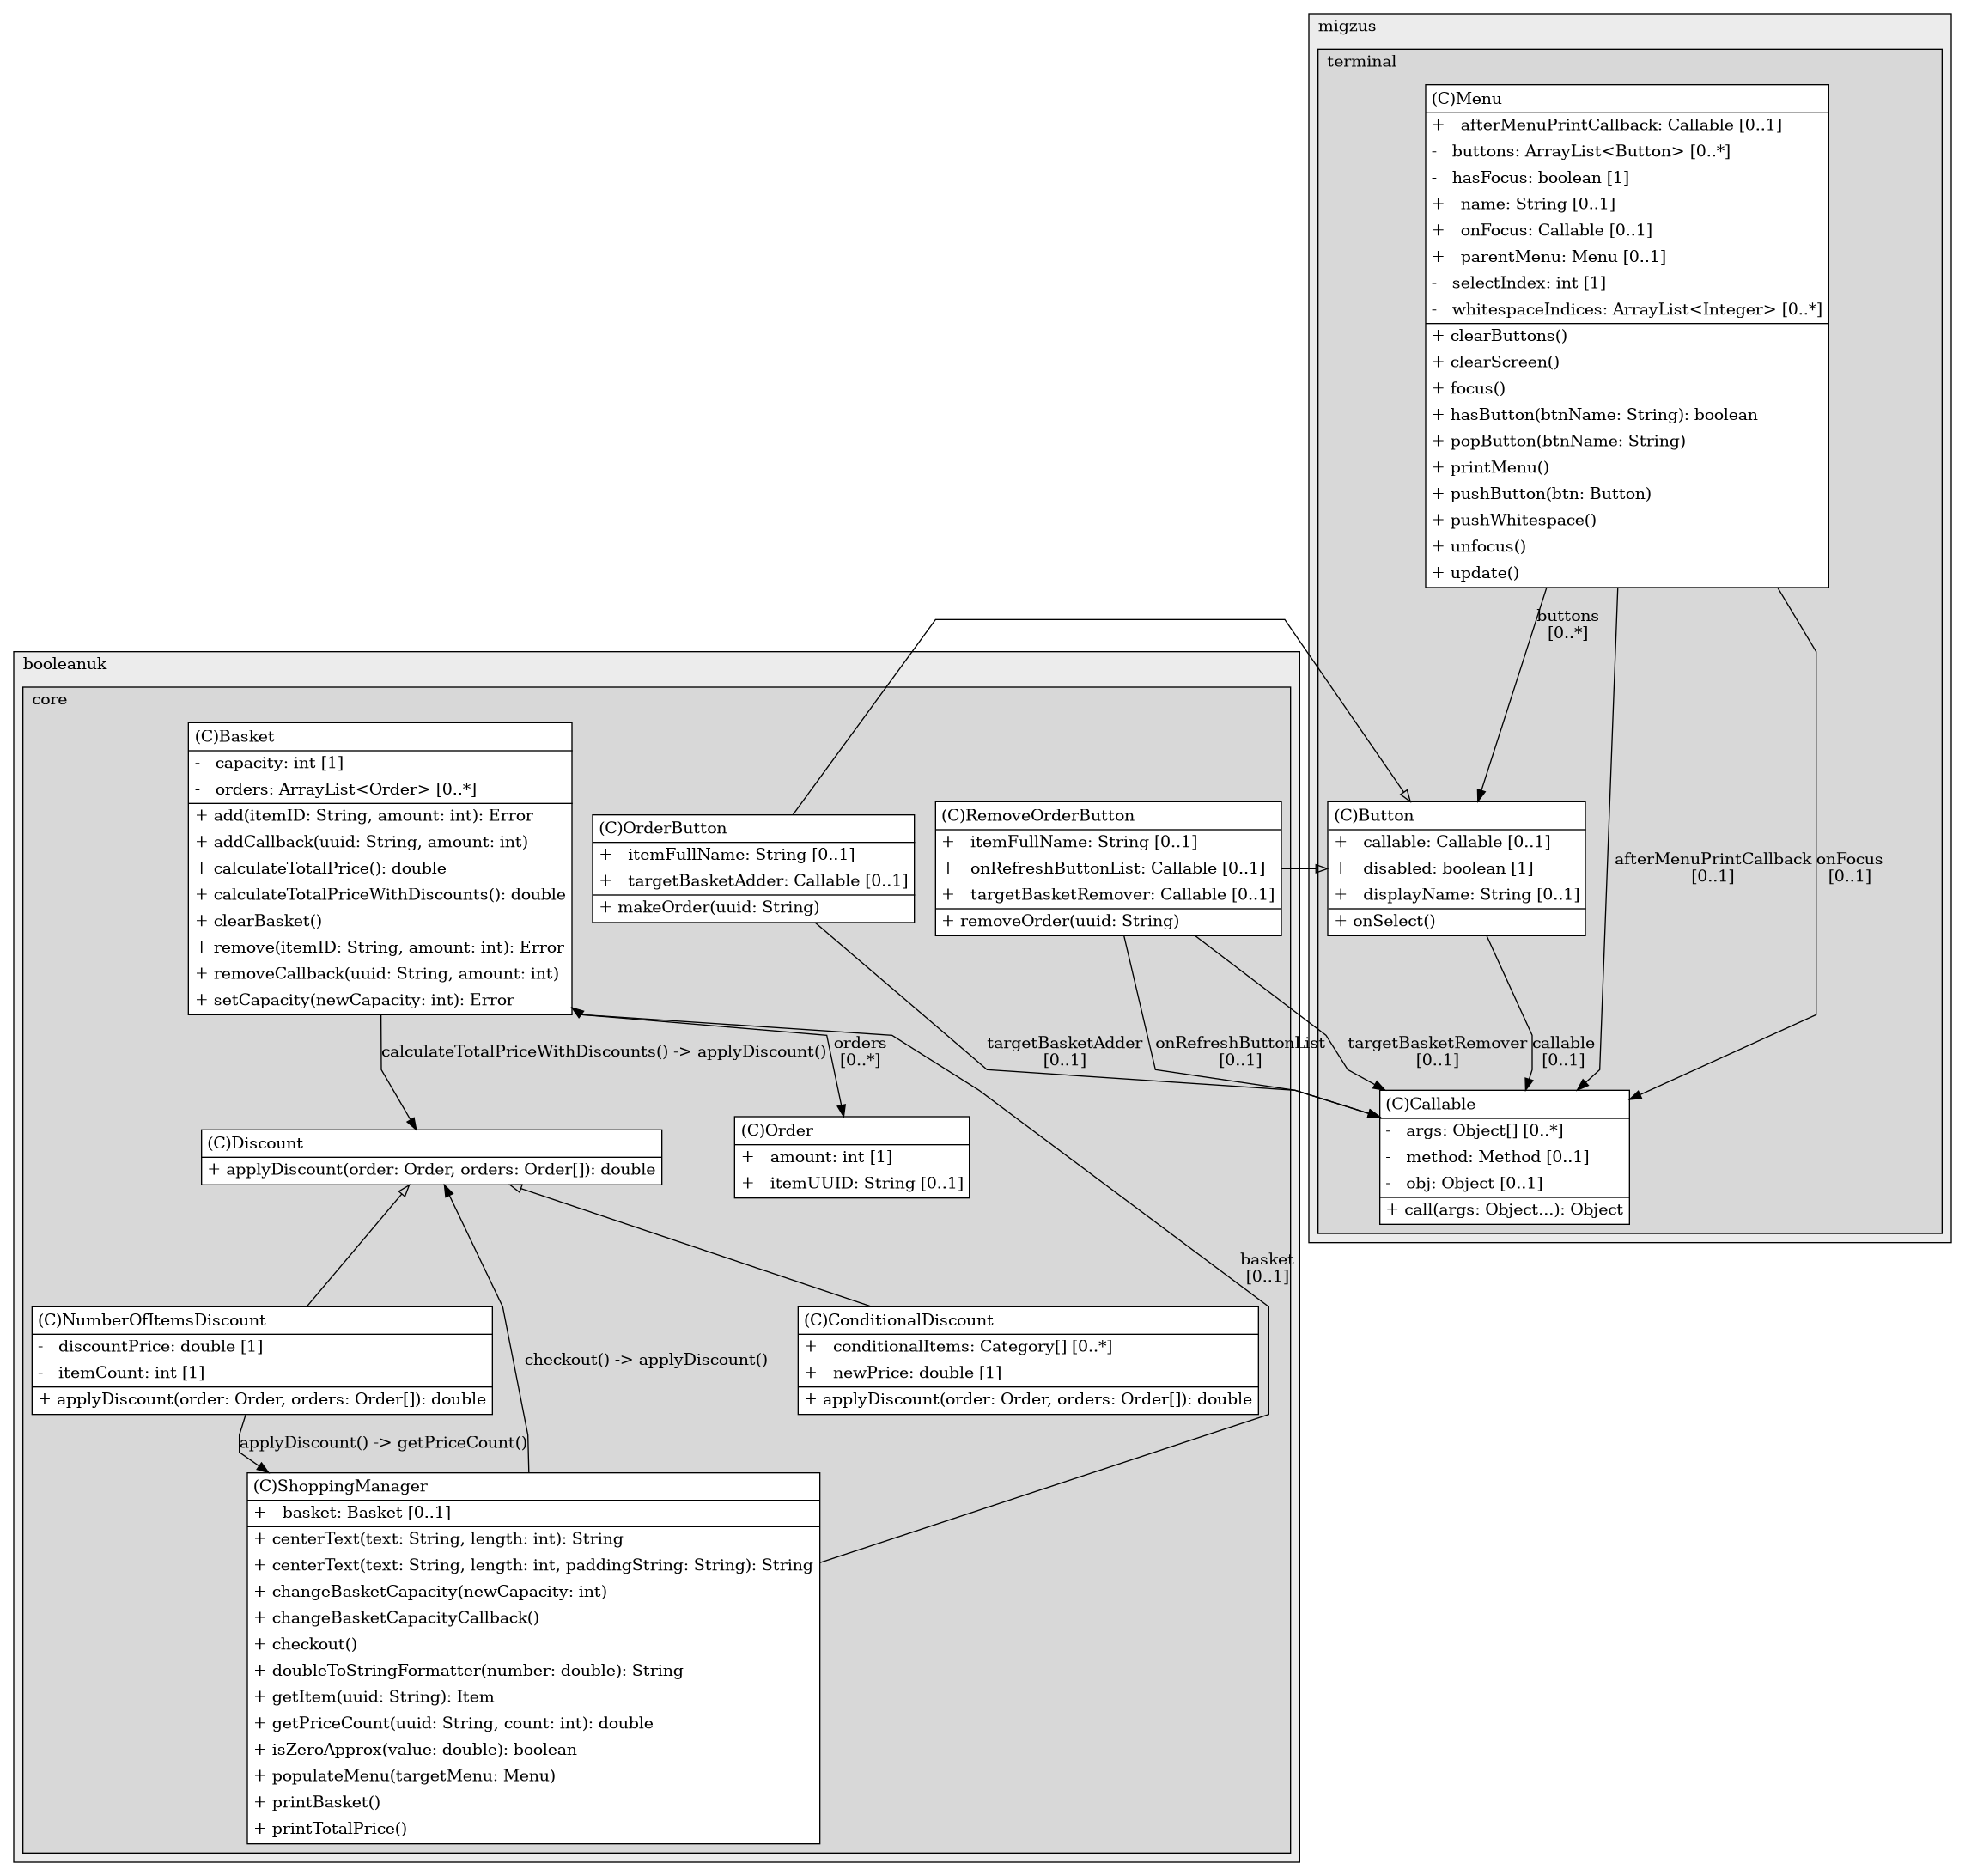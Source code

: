 @startuml

/' diagram meta data start
config=StructureConfiguration;
{
  "projectClassification": {
    "searchMode": "OpenProject", // OpenProject, AllProjects
    "includedProjects": "",
    "pathEndKeywords": "*.impl",
    "isClientPath": "",
    "isClientName": "",
    "isTestPath": "",
    "isTestName": "",
    "isMappingPath": "",
    "isMappingName": "",
    "isDataAccessPath": "",
    "isDataAccessName": "",
    "isDataStructurePath": "",
    "isDataStructureName": "",
    "isInterfaceStructuresPath": "",
    "isInterfaceStructuresName": "",
    "isEntryPointPath": "",
    "isEntryPointName": "",
    "treatFinalFieldsAsMandatory": false
  },
  "graphRestriction": {
    "classPackageExcludeFilter": "",
    "classPackageIncludeFilter": "",
    "classNameExcludeFilter": "",
    "classNameIncludeFilter": "",
    "methodNameExcludeFilter": "",
    "methodNameIncludeFilter": "",
    "removeByInheritance": "", // inheritance/annotation based filtering is done in a second step
    "removeByAnnotation": "",
    "removeByClassPackage": "", // cleanup the graph after inheritance/annotation based filtering is done
    "removeByClassName": "",
    "cutMappings": false,
    "cutEnum": true,
    "cutTests": true,
    "cutClient": true,
    "cutDataAccess": false,
    "cutInterfaceStructures": false,
    "cutDataStructures": false,
    "cutGetterAndSetter": true,
    "cutConstructors": true
  },
  "graphTraversal": {
    "forwardDepth": 6,
    "backwardDepth": 6,
    "classPackageExcludeFilter": "",
    "classPackageIncludeFilter": "",
    "classNameExcludeFilter": "",
    "classNameIncludeFilter": "",
    "methodNameExcludeFilter": "",
    "methodNameIncludeFilter": "",
    "hideMappings": false,
    "hideDataStructures": false,
    "hidePrivateMethods": true,
    "hideInterfaceCalls": true, // indirection: implementation -> interface (is hidden) -> implementation
    "onlyShowApplicationEntryPoints": false, // root node is included
    "useMethodCallsForStructureDiagram": "ForwardOnly" // ForwardOnly, BothDirections, No
  },
  "details": {
    "aggregation": "GroupByClass", // ByClass, GroupByClass, None
    "showClassGenericTypes": true,
    "showMethods": true,
    "showMethodParameterNames": true,
    "showMethodParameterTypes": true,
    "showMethodReturnType": true,
    "showPackageLevels": 2,
    "showDetailedClassStructure": true
  },
  "rootClass": "com.booleanuk.core.ShoppingManager",
  "extensionCallbackMethod": "" // qualified.class.name#methodName - signature: public static String method(String)
}
diagram meta data end '/



digraph g {
    rankdir="TB"
    splines=polyline
    

'nodes 
subgraph cluster_1074230675 { 
   	label=migzus
	labeljust=l
	fillcolor="#ececec"
	style=filled
   
   subgraph cluster_1356110627 { 
   	label=terminal
	labeljust=l
	fillcolor="#d8d8d8"
	style=filled
   
   Button2013303286[
	label=<<TABLE BORDER="1" CELLBORDER="0" CELLPADDING="4" CELLSPACING="0">
<TR><TD ALIGN="LEFT" >(C)Button</TD></TR>
<HR/>
<TR><TD ALIGN="LEFT" >+   callable: Callable [0..1]</TD></TR>
<TR><TD ALIGN="LEFT" >+   disabled: boolean [1]</TD></TR>
<TR><TD ALIGN="LEFT" >+   displayName: String [0..1]</TD></TR>
<HR/>
<TR><TD ALIGN="LEFT" >+ onSelect()</TD></TR>
</TABLE>>
	style=filled
	margin=0
	shape=plaintext
	fillcolor="#FFFFFF"
];

Callable2013303286[
	label=<<TABLE BORDER="1" CELLBORDER="0" CELLPADDING="4" CELLSPACING="0">
<TR><TD ALIGN="LEFT" >(C)Callable</TD></TR>
<HR/>
<TR><TD ALIGN="LEFT" >-   args: Object[] [0..*]</TD></TR>
<TR><TD ALIGN="LEFT" >-   method: Method [0..1]</TD></TR>
<TR><TD ALIGN="LEFT" >-   obj: Object [0..1]</TD></TR>
<HR/>
<TR><TD ALIGN="LEFT" >+ call(args: Object...): Object</TD></TR>
</TABLE>>
	style=filled
	margin=0
	shape=plaintext
	fillcolor="#FFFFFF"
];

Menu2013303286[
	label=<<TABLE BORDER="1" CELLBORDER="0" CELLPADDING="4" CELLSPACING="0">
<TR><TD ALIGN="LEFT" >(C)Menu</TD></TR>
<HR/>
<TR><TD ALIGN="LEFT" >+   afterMenuPrintCallback: Callable [0..1]</TD></TR>
<TR><TD ALIGN="LEFT" >-   buttons: ArrayList&lt;Button&gt; [0..*]</TD></TR>
<TR><TD ALIGN="LEFT" >-   hasFocus: boolean [1]</TD></TR>
<TR><TD ALIGN="LEFT" >+   name: String [0..1]</TD></TR>
<TR><TD ALIGN="LEFT" >+   onFocus: Callable [0..1]</TD></TR>
<TR><TD ALIGN="LEFT" >+   parentMenu: Menu [0..1]</TD></TR>
<TR><TD ALIGN="LEFT" >-   selectIndex: int [1]</TD></TR>
<TR><TD ALIGN="LEFT" >-   whitespaceIndices: ArrayList&lt;Integer&gt; [0..*]</TD></TR>
<HR/>
<TR><TD ALIGN="LEFT" >+ clearButtons()</TD></TR>
<TR><TD ALIGN="LEFT" >+ clearScreen()</TD></TR>
<TR><TD ALIGN="LEFT" >+ focus()</TD></TR>
<TR><TD ALIGN="LEFT" >+ hasButton(btnName: String): boolean</TD></TR>
<TR><TD ALIGN="LEFT" >+ popButton(btnName: String)</TD></TR>
<TR><TD ALIGN="LEFT" >+ printMenu()</TD></TR>
<TR><TD ALIGN="LEFT" >+ pushButton(btn: Button)</TD></TR>
<TR><TD ALIGN="LEFT" >+ pushWhitespace()</TD></TR>
<TR><TD ALIGN="LEFT" >+ unfocus()</TD></TR>
<TR><TD ALIGN="LEFT" >+ update()</TD></TR>
</TABLE>>
	style=filled
	margin=0
	shape=plaintext
	fillcolor="#FFFFFF"
];
} 
} 

subgraph cluster_2058424510 { 
   	label=booleanuk
	labeljust=l
	fillcolor="#ececec"
	style=filled
   
   subgraph cluster_543727311 { 
   	label=core
	labeljust=l
	fillcolor="#d8d8d8"
	style=filled
   
   Basket1325589212[
	label=<<TABLE BORDER="1" CELLBORDER="0" CELLPADDING="4" CELLSPACING="0">
<TR><TD ALIGN="LEFT" >(C)Basket</TD></TR>
<HR/>
<TR><TD ALIGN="LEFT" >-   capacity: int [1]</TD></TR>
<TR><TD ALIGN="LEFT" >-   orders: ArrayList&lt;Order&gt; [0..*]</TD></TR>
<HR/>
<TR><TD ALIGN="LEFT" >+ add(itemID: String, amount: int): Error</TD></TR>
<TR><TD ALIGN="LEFT" >+ addCallback(uuid: String, amount: int)</TD></TR>
<TR><TD ALIGN="LEFT" >+ calculateTotalPrice(): double</TD></TR>
<TR><TD ALIGN="LEFT" >+ calculateTotalPriceWithDiscounts(): double</TD></TR>
<TR><TD ALIGN="LEFT" >+ clearBasket()</TD></TR>
<TR><TD ALIGN="LEFT" >+ remove(itemID: String, amount: int): Error</TD></TR>
<TR><TD ALIGN="LEFT" >+ removeCallback(uuid: String, amount: int)</TD></TR>
<TR><TD ALIGN="LEFT" >+ setCapacity(newCapacity: int): Error</TD></TR>
</TABLE>>
	style=filled
	margin=0
	shape=plaintext
	fillcolor="#FFFFFF"
];

ConditionalDiscount1325589212[
	label=<<TABLE BORDER="1" CELLBORDER="0" CELLPADDING="4" CELLSPACING="0">
<TR><TD ALIGN="LEFT" >(C)ConditionalDiscount</TD></TR>
<HR/>
<TR><TD ALIGN="LEFT" >+   conditionalItems: Category[] [0..*]</TD></TR>
<TR><TD ALIGN="LEFT" >+   newPrice: double [1]</TD></TR>
<HR/>
<TR><TD ALIGN="LEFT" >+ applyDiscount(order: Order, orders: Order[]): double</TD></TR>
</TABLE>>
	style=filled
	margin=0
	shape=plaintext
	fillcolor="#FFFFFF"
];

Discount1325589212[
	label=<<TABLE BORDER="1" CELLBORDER="0" CELLPADDING="4" CELLSPACING="0">
<TR><TD ALIGN="LEFT" >(C)Discount</TD></TR>
<HR/>
<TR><TD ALIGN="LEFT" >+ applyDiscount(order: Order, orders: Order[]): double</TD></TR>
</TABLE>>
	style=filled
	margin=0
	shape=plaintext
	fillcolor="#FFFFFF"
];

NumberOfItemsDiscount1325589212[
	label=<<TABLE BORDER="1" CELLBORDER="0" CELLPADDING="4" CELLSPACING="0">
<TR><TD ALIGN="LEFT" >(C)NumberOfItemsDiscount</TD></TR>
<HR/>
<TR><TD ALIGN="LEFT" >-   discountPrice: double [1]</TD></TR>
<TR><TD ALIGN="LEFT" >-   itemCount: int [1]</TD></TR>
<HR/>
<TR><TD ALIGN="LEFT" >+ applyDiscount(order: Order, orders: Order[]): double</TD></TR>
</TABLE>>
	style=filled
	margin=0
	shape=plaintext
	fillcolor="#FFFFFF"
];

Order1325589212[
	label=<<TABLE BORDER="1" CELLBORDER="0" CELLPADDING="4" CELLSPACING="0">
<TR><TD ALIGN="LEFT" >(C)Order</TD></TR>
<HR/>
<TR><TD ALIGN="LEFT" >+   amount: int [1]</TD></TR>
<TR><TD ALIGN="LEFT" >+   itemUUID: String [0..1]</TD></TR>
</TABLE>>
	style=filled
	margin=0
	shape=plaintext
	fillcolor="#FFFFFF"
];

OrderButton1325589212[
	label=<<TABLE BORDER="1" CELLBORDER="0" CELLPADDING="4" CELLSPACING="0">
<TR><TD ALIGN="LEFT" >(C)OrderButton</TD></TR>
<HR/>
<TR><TD ALIGN="LEFT" >+   itemFullName: String [0..1]</TD></TR>
<TR><TD ALIGN="LEFT" >+   targetBasketAdder: Callable [0..1]</TD></TR>
<HR/>
<TR><TD ALIGN="LEFT" >+ makeOrder(uuid: String)</TD></TR>
</TABLE>>
	style=filled
	margin=0
	shape=plaintext
	fillcolor="#FFFFFF"
];

RemoveOrderButton1325589212[
	label=<<TABLE BORDER="1" CELLBORDER="0" CELLPADDING="4" CELLSPACING="0">
<TR><TD ALIGN="LEFT" >(C)RemoveOrderButton</TD></TR>
<HR/>
<TR><TD ALIGN="LEFT" >+   itemFullName: String [0..1]</TD></TR>
<TR><TD ALIGN="LEFT" >+   onRefreshButtonList: Callable [0..1]</TD></TR>
<TR><TD ALIGN="LEFT" >+   targetBasketRemover: Callable [0..1]</TD></TR>
<HR/>
<TR><TD ALIGN="LEFT" >+ removeOrder(uuid: String)</TD></TR>
</TABLE>>
	style=filled
	margin=0
	shape=plaintext
	fillcolor="#FFFFFF"
];

ShoppingManager1325589212[
	label=<<TABLE BORDER="1" CELLBORDER="0" CELLPADDING="4" CELLSPACING="0">
<TR><TD ALIGN="LEFT" >(C)ShoppingManager</TD></TR>
<HR/>
<TR><TD ALIGN="LEFT" >+   basket: Basket [0..1]</TD></TR>
<HR/>
<TR><TD ALIGN="LEFT" >+ centerText(text: String, length: int): String</TD></TR>
<TR><TD ALIGN="LEFT" >+ centerText(text: String, length: int, paddingString: String): String</TD></TR>
<TR><TD ALIGN="LEFT" >+ changeBasketCapacity(newCapacity: int)</TD></TR>
<TR><TD ALIGN="LEFT" >+ changeBasketCapacityCallback()</TD></TR>
<TR><TD ALIGN="LEFT" >+ checkout()</TD></TR>
<TR><TD ALIGN="LEFT" >+ doubleToStringFormatter(number: double): String</TD></TR>
<TR><TD ALIGN="LEFT" >+ getItem(uuid: String): Item</TD></TR>
<TR><TD ALIGN="LEFT" >+ getPriceCount(uuid: String, count: int): double</TD></TR>
<TR><TD ALIGN="LEFT" >+ isZeroApprox(value: double): boolean</TD></TR>
<TR><TD ALIGN="LEFT" >+ populateMenu(targetMenu: Menu)</TD></TR>
<TR><TD ALIGN="LEFT" >+ printBasket()</TD></TR>
<TR><TD ALIGN="LEFT" >+ printTotalPrice()</TD></TR>
</TABLE>>
	style=filled
	margin=0
	shape=plaintext
	fillcolor="#FFFFFF"
];
} 
} 

'edges    
Basket1325589212 -> Discount1325589212[label="calculateTotalPriceWithDiscounts() -> applyDiscount()"];
Basket1325589212 -> Order1325589212[label="orders
[0..*]"];
Button2013303286 -> Callable2013303286[label="callable
[0..1]"];
Button2013303286 -> OrderButton1325589212[arrowhead=none, arrowtail=empty, dir=both];
Button2013303286 -> RemoveOrderButton1325589212[arrowhead=none, arrowtail=empty, dir=both];
Discount1325589212 -> ConditionalDiscount1325589212[arrowhead=none, arrowtail=empty, dir=both];
Discount1325589212 -> NumberOfItemsDiscount1325589212[arrowhead=none, arrowtail=empty, dir=both];
Menu2013303286 -> Button2013303286[label="buttons
[0..*]"];
Menu2013303286 -> Callable2013303286[label="afterMenuPrintCallback
[0..1]"];
Menu2013303286 -> Callable2013303286[label="onFocus
[0..1]"];
NumberOfItemsDiscount1325589212 -> ShoppingManager1325589212[label="applyDiscount() -> getPriceCount()"];
OrderButton1325589212 -> Callable2013303286[label="targetBasketAdder
[0..1]"];
RemoveOrderButton1325589212 -> Callable2013303286[label="onRefreshButtonList
[0..1]"];
RemoveOrderButton1325589212 -> Callable2013303286[label="targetBasketRemover
[0..1]"];
ShoppingManager1325589212 -> Basket1325589212[label="basket
[0..1]"];
ShoppingManager1325589212 -> Discount1325589212[label="checkout() -> applyDiscount()"];
    
}
@enduml